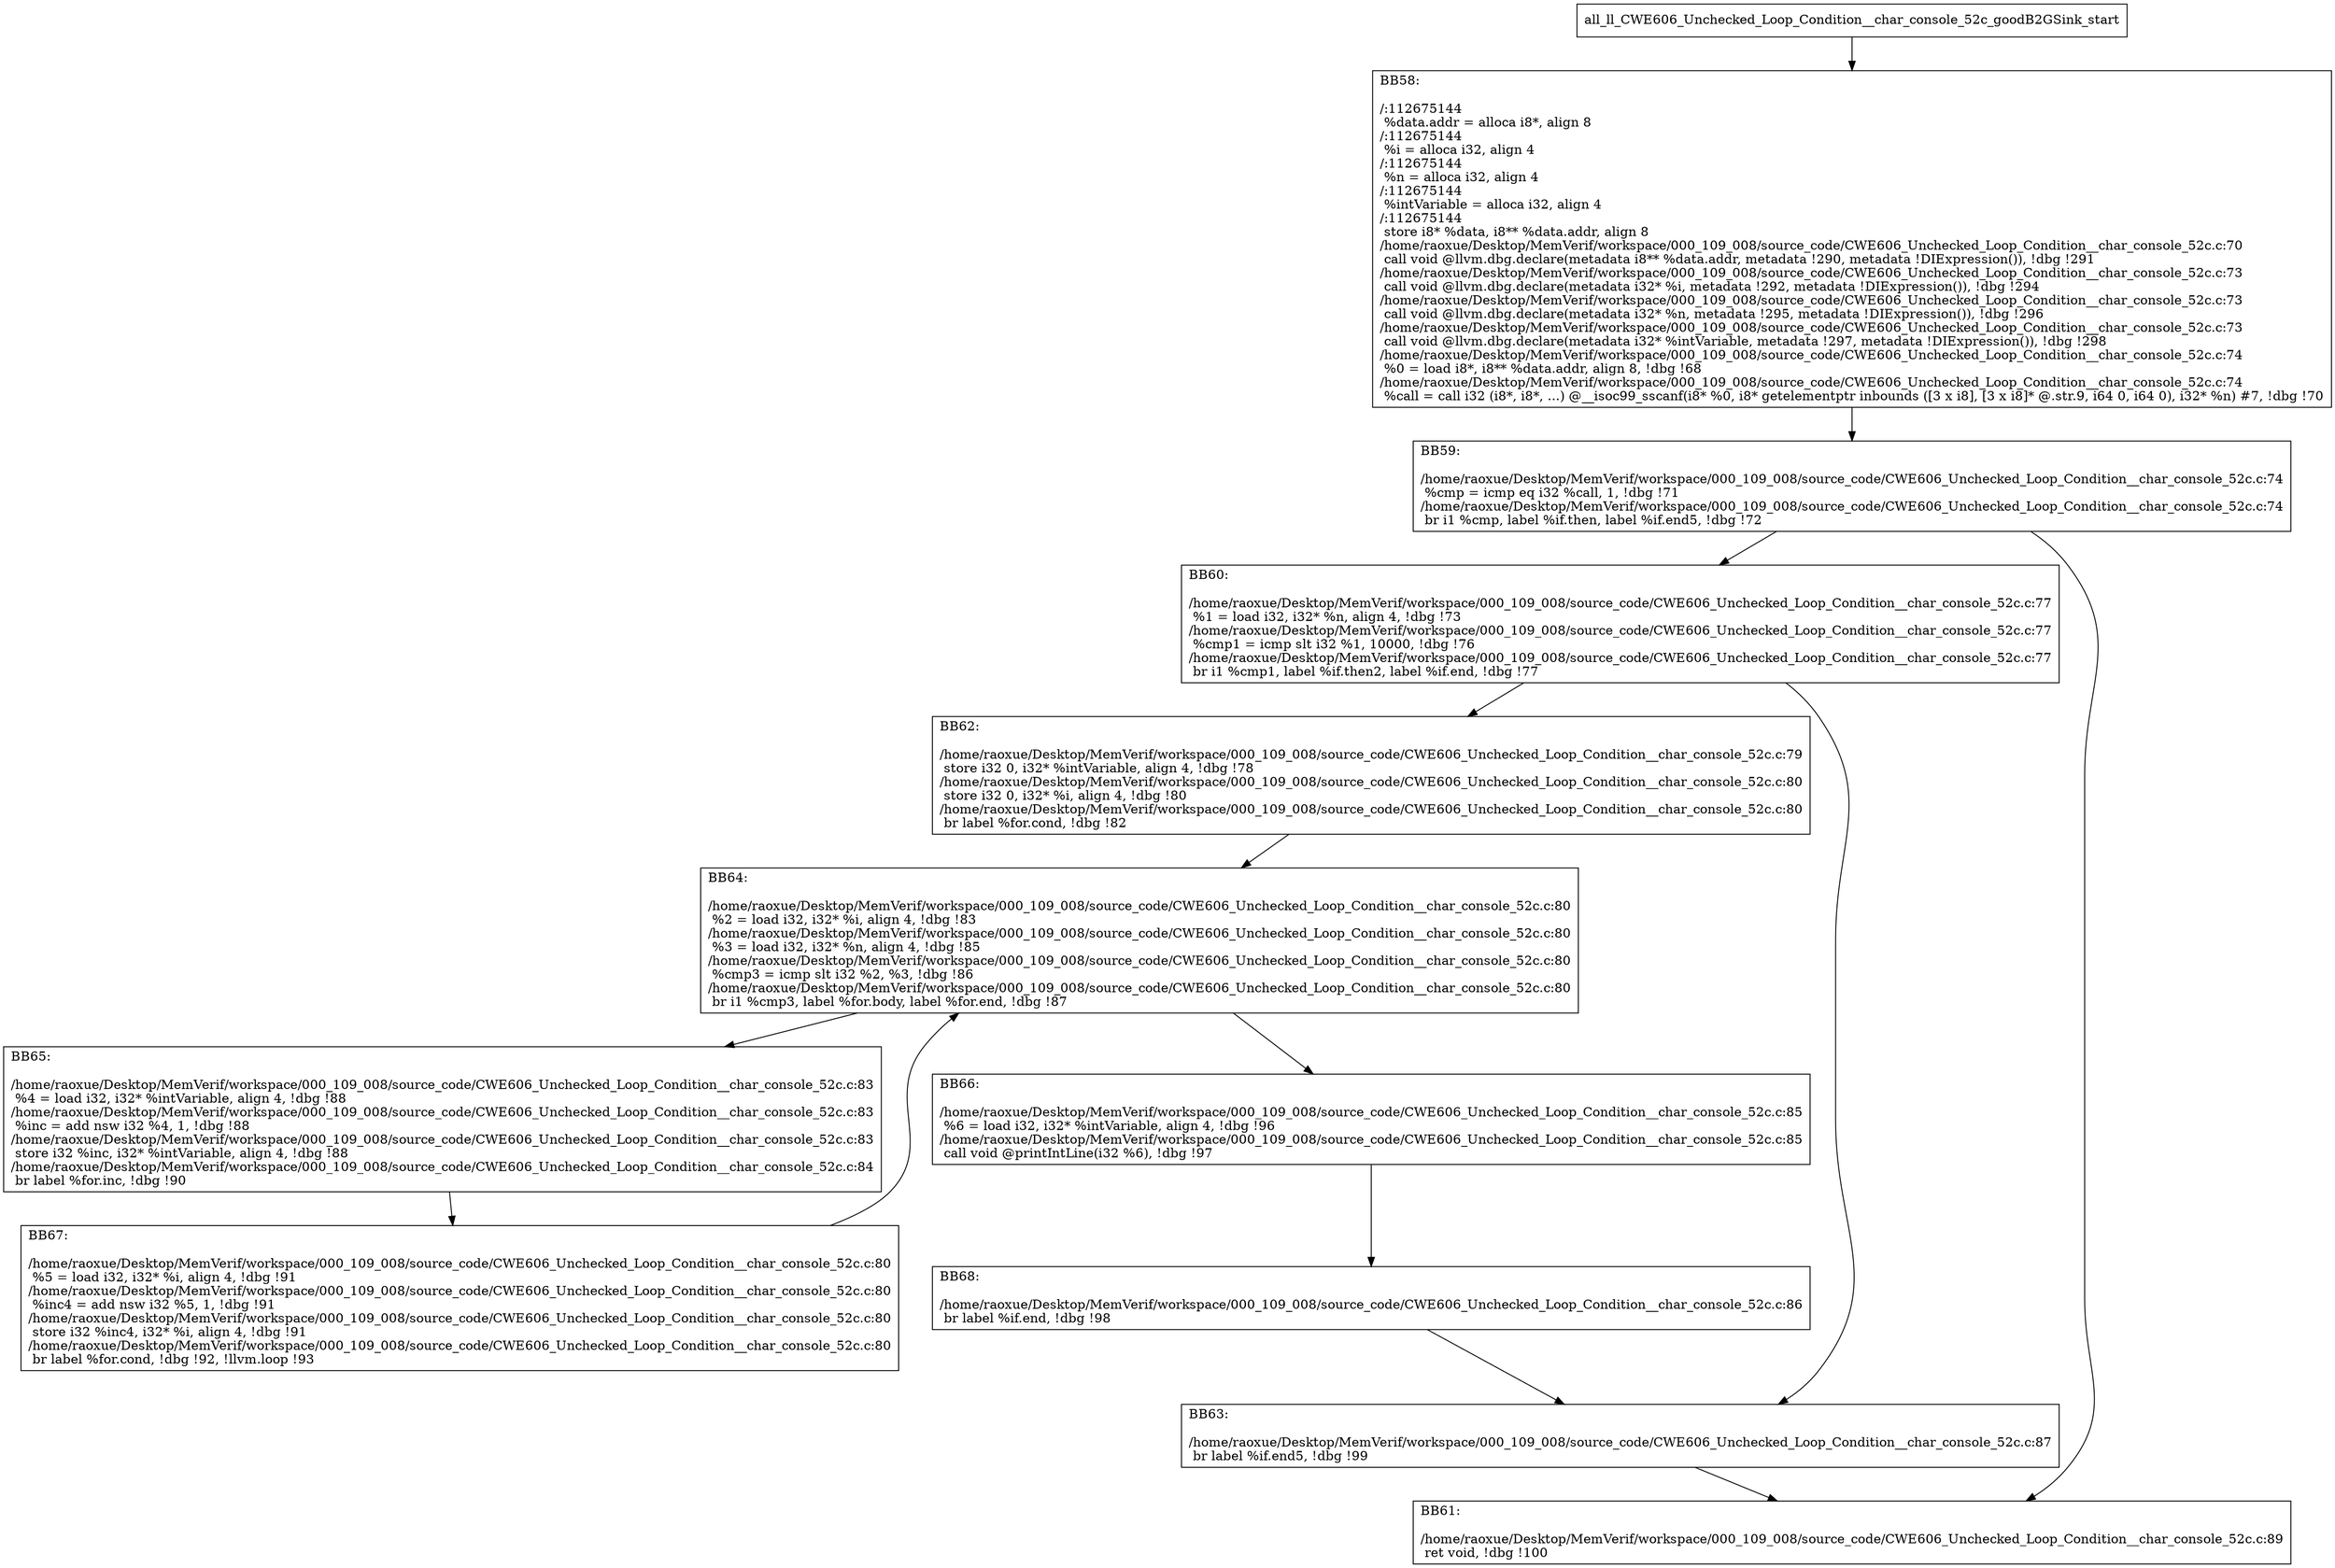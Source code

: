 digraph "CFG for'all_ll_CWE606_Unchecked_Loop_Condition__char_console_52c_goodB2GSink' function" {
	BBall_ll_CWE606_Unchecked_Loop_Condition__char_console_52c_goodB2GSink_start[shape=record,label="{all_ll_CWE606_Unchecked_Loop_Condition__char_console_52c_goodB2GSink_start}"];
	BBall_ll_CWE606_Unchecked_Loop_Condition__char_console_52c_goodB2GSink_start-> all_ll_CWE606_Unchecked_Loop_Condition__char_console_52c_goodB2GSinkBB58;
	all_ll_CWE606_Unchecked_Loop_Condition__char_console_52c_goodB2GSinkBB58 [shape=record, label="{BB58:\l\l/:112675144\l
  %data.addr = alloca i8*, align 8\l
/:112675144\l
  %i = alloca i32, align 4\l
/:112675144\l
  %n = alloca i32, align 4\l
/:112675144\l
  %intVariable = alloca i32, align 4\l
/:112675144\l
  store i8* %data, i8** %data.addr, align 8\l
/home/raoxue/Desktop/MemVerif/workspace/000_109_008/source_code/CWE606_Unchecked_Loop_Condition__char_console_52c.c:70\l
  call void @llvm.dbg.declare(metadata i8** %data.addr, metadata !290, metadata !DIExpression()), !dbg !291\l
/home/raoxue/Desktop/MemVerif/workspace/000_109_008/source_code/CWE606_Unchecked_Loop_Condition__char_console_52c.c:73\l
  call void @llvm.dbg.declare(metadata i32* %i, metadata !292, metadata !DIExpression()), !dbg !294\l
/home/raoxue/Desktop/MemVerif/workspace/000_109_008/source_code/CWE606_Unchecked_Loop_Condition__char_console_52c.c:73\l
  call void @llvm.dbg.declare(metadata i32* %n, metadata !295, metadata !DIExpression()), !dbg !296\l
/home/raoxue/Desktop/MemVerif/workspace/000_109_008/source_code/CWE606_Unchecked_Loop_Condition__char_console_52c.c:73\l
  call void @llvm.dbg.declare(metadata i32* %intVariable, metadata !297, metadata !DIExpression()), !dbg !298\l
/home/raoxue/Desktop/MemVerif/workspace/000_109_008/source_code/CWE606_Unchecked_Loop_Condition__char_console_52c.c:74\l
  %0 = load i8*, i8** %data.addr, align 8, !dbg !68\l
/home/raoxue/Desktop/MemVerif/workspace/000_109_008/source_code/CWE606_Unchecked_Loop_Condition__char_console_52c.c:74\l
  %call = call i32 (i8*, i8*, ...) @__isoc99_sscanf(i8* %0, i8* getelementptr inbounds ([3 x i8], [3 x i8]* @.str.9, i64 0, i64 0), i32* %n) #7, !dbg !70\l
}"];
	all_ll_CWE606_Unchecked_Loop_Condition__char_console_52c_goodB2GSinkBB58-> all_ll_CWE606_Unchecked_Loop_Condition__char_console_52c_goodB2GSinkBB59;
	all_ll_CWE606_Unchecked_Loop_Condition__char_console_52c_goodB2GSinkBB59 [shape=record, label="{BB59:\l\l/home/raoxue/Desktop/MemVerif/workspace/000_109_008/source_code/CWE606_Unchecked_Loop_Condition__char_console_52c.c:74\l
  %cmp = icmp eq i32 %call, 1, !dbg !71\l
/home/raoxue/Desktop/MemVerif/workspace/000_109_008/source_code/CWE606_Unchecked_Loop_Condition__char_console_52c.c:74\l
  br i1 %cmp, label %if.then, label %if.end5, !dbg !72\l
}"];
	all_ll_CWE606_Unchecked_Loop_Condition__char_console_52c_goodB2GSinkBB59-> all_ll_CWE606_Unchecked_Loop_Condition__char_console_52c_goodB2GSinkBB60;
	all_ll_CWE606_Unchecked_Loop_Condition__char_console_52c_goodB2GSinkBB59-> all_ll_CWE606_Unchecked_Loop_Condition__char_console_52c_goodB2GSinkBB61;
	all_ll_CWE606_Unchecked_Loop_Condition__char_console_52c_goodB2GSinkBB60 [shape=record, label="{BB60:\l\l/home/raoxue/Desktop/MemVerif/workspace/000_109_008/source_code/CWE606_Unchecked_Loop_Condition__char_console_52c.c:77\l
  %1 = load i32, i32* %n, align 4, !dbg !73\l
/home/raoxue/Desktop/MemVerif/workspace/000_109_008/source_code/CWE606_Unchecked_Loop_Condition__char_console_52c.c:77\l
  %cmp1 = icmp slt i32 %1, 10000, !dbg !76\l
/home/raoxue/Desktop/MemVerif/workspace/000_109_008/source_code/CWE606_Unchecked_Loop_Condition__char_console_52c.c:77\l
  br i1 %cmp1, label %if.then2, label %if.end, !dbg !77\l
}"];
	all_ll_CWE606_Unchecked_Loop_Condition__char_console_52c_goodB2GSinkBB60-> all_ll_CWE606_Unchecked_Loop_Condition__char_console_52c_goodB2GSinkBB62;
	all_ll_CWE606_Unchecked_Loop_Condition__char_console_52c_goodB2GSinkBB60-> all_ll_CWE606_Unchecked_Loop_Condition__char_console_52c_goodB2GSinkBB63;
	all_ll_CWE606_Unchecked_Loop_Condition__char_console_52c_goodB2GSinkBB62 [shape=record, label="{BB62:\l\l/home/raoxue/Desktop/MemVerif/workspace/000_109_008/source_code/CWE606_Unchecked_Loop_Condition__char_console_52c.c:79\l
  store i32 0, i32* %intVariable, align 4, !dbg !78\l
/home/raoxue/Desktop/MemVerif/workspace/000_109_008/source_code/CWE606_Unchecked_Loop_Condition__char_console_52c.c:80\l
  store i32 0, i32* %i, align 4, !dbg !80\l
/home/raoxue/Desktop/MemVerif/workspace/000_109_008/source_code/CWE606_Unchecked_Loop_Condition__char_console_52c.c:80\l
  br label %for.cond, !dbg !82\l
}"];
	all_ll_CWE606_Unchecked_Loop_Condition__char_console_52c_goodB2GSinkBB62-> all_ll_CWE606_Unchecked_Loop_Condition__char_console_52c_goodB2GSinkBB64;
	all_ll_CWE606_Unchecked_Loop_Condition__char_console_52c_goodB2GSinkBB64 [shape=record, label="{BB64:\l\l/home/raoxue/Desktop/MemVerif/workspace/000_109_008/source_code/CWE606_Unchecked_Loop_Condition__char_console_52c.c:80\l
  %2 = load i32, i32* %i, align 4, !dbg !83\l
/home/raoxue/Desktop/MemVerif/workspace/000_109_008/source_code/CWE606_Unchecked_Loop_Condition__char_console_52c.c:80\l
  %3 = load i32, i32* %n, align 4, !dbg !85\l
/home/raoxue/Desktop/MemVerif/workspace/000_109_008/source_code/CWE606_Unchecked_Loop_Condition__char_console_52c.c:80\l
  %cmp3 = icmp slt i32 %2, %3, !dbg !86\l
/home/raoxue/Desktop/MemVerif/workspace/000_109_008/source_code/CWE606_Unchecked_Loop_Condition__char_console_52c.c:80\l
  br i1 %cmp3, label %for.body, label %for.end, !dbg !87\l
}"];
	all_ll_CWE606_Unchecked_Loop_Condition__char_console_52c_goodB2GSinkBB64-> all_ll_CWE606_Unchecked_Loop_Condition__char_console_52c_goodB2GSinkBB65;
	all_ll_CWE606_Unchecked_Loop_Condition__char_console_52c_goodB2GSinkBB64-> all_ll_CWE606_Unchecked_Loop_Condition__char_console_52c_goodB2GSinkBB66;
	all_ll_CWE606_Unchecked_Loop_Condition__char_console_52c_goodB2GSinkBB65 [shape=record, label="{BB65:\l\l/home/raoxue/Desktop/MemVerif/workspace/000_109_008/source_code/CWE606_Unchecked_Loop_Condition__char_console_52c.c:83\l
  %4 = load i32, i32* %intVariable, align 4, !dbg !88\l
/home/raoxue/Desktop/MemVerif/workspace/000_109_008/source_code/CWE606_Unchecked_Loop_Condition__char_console_52c.c:83\l
  %inc = add nsw i32 %4, 1, !dbg !88\l
/home/raoxue/Desktop/MemVerif/workspace/000_109_008/source_code/CWE606_Unchecked_Loop_Condition__char_console_52c.c:83\l
  store i32 %inc, i32* %intVariable, align 4, !dbg !88\l
/home/raoxue/Desktop/MemVerif/workspace/000_109_008/source_code/CWE606_Unchecked_Loop_Condition__char_console_52c.c:84\l
  br label %for.inc, !dbg !90\l
}"];
	all_ll_CWE606_Unchecked_Loop_Condition__char_console_52c_goodB2GSinkBB65-> all_ll_CWE606_Unchecked_Loop_Condition__char_console_52c_goodB2GSinkBB67;
	all_ll_CWE606_Unchecked_Loop_Condition__char_console_52c_goodB2GSinkBB67 [shape=record, label="{BB67:\l\l/home/raoxue/Desktop/MemVerif/workspace/000_109_008/source_code/CWE606_Unchecked_Loop_Condition__char_console_52c.c:80\l
  %5 = load i32, i32* %i, align 4, !dbg !91\l
/home/raoxue/Desktop/MemVerif/workspace/000_109_008/source_code/CWE606_Unchecked_Loop_Condition__char_console_52c.c:80\l
  %inc4 = add nsw i32 %5, 1, !dbg !91\l
/home/raoxue/Desktop/MemVerif/workspace/000_109_008/source_code/CWE606_Unchecked_Loop_Condition__char_console_52c.c:80\l
  store i32 %inc4, i32* %i, align 4, !dbg !91\l
/home/raoxue/Desktop/MemVerif/workspace/000_109_008/source_code/CWE606_Unchecked_Loop_Condition__char_console_52c.c:80\l
  br label %for.cond, !dbg !92, !llvm.loop !93\l
}"];
	all_ll_CWE606_Unchecked_Loop_Condition__char_console_52c_goodB2GSinkBB67-> all_ll_CWE606_Unchecked_Loop_Condition__char_console_52c_goodB2GSinkBB64;
	all_ll_CWE606_Unchecked_Loop_Condition__char_console_52c_goodB2GSinkBB66 [shape=record, label="{BB66:\l\l/home/raoxue/Desktop/MemVerif/workspace/000_109_008/source_code/CWE606_Unchecked_Loop_Condition__char_console_52c.c:85\l
  %6 = load i32, i32* %intVariable, align 4, !dbg !96\l
/home/raoxue/Desktop/MemVerif/workspace/000_109_008/source_code/CWE606_Unchecked_Loop_Condition__char_console_52c.c:85\l
  call void @printIntLine(i32 %6), !dbg !97\l
}"];
	all_ll_CWE606_Unchecked_Loop_Condition__char_console_52c_goodB2GSinkBB66-> all_ll_CWE606_Unchecked_Loop_Condition__char_console_52c_goodB2GSinkBB68;
	all_ll_CWE606_Unchecked_Loop_Condition__char_console_52c_goodB2GSinkBB68 [shape=record, label="{BB68:\l\l/home/raoxue/Desktop/MemVerif/workspace/000_109_008/source_code/CWE606_Unchecked_Loop_Condition__char_console_52c.c:86\l
  br label %if.end, !dbg !98\l
}"];
	all_ll_CWE606_Unchecked_Loop_Condition__char_console_52c_goodB2GSinkBB68-> all_ll_CWE606_Unchecked_Loop_Condition__char_console_52c_goodB2GSinkBB63;
	all_ll_CWE606_Unchecked_Loop_Condition__char_console_52c_goodB2GSinkBB63 [shape=record, label="{BB63:\l\l/home/raoxue/Desktop/MemVerif/workspace/000_109_008/source_code/CWE606_Unchecked_Loop_Condition__char_console_52c.c:87\l
  br label %if.end5, !dbg !99\l
}"];
	all_ll_CWE606_Unchecked_Loop_Condition__char_console_52c_goodB2GSinkBB63-> all_ll_CWE606_Unchecked_Loop_Condition__char_console_52c_goodB2GSinkBB61;
	all_ll_CWE606_Unchecked_Loop_Condition__char_console_52c_goodB2GSinkBB61 [shape=record, label="{BB61:\l\l/home/raoxue/Desktop/MemVerif/workspace/000_109_008/source_code/CWE606_Unchecked_Loop_Condition__char_console_52c.c:89\l
  ret void, !dbg !100\l
}"];
}
